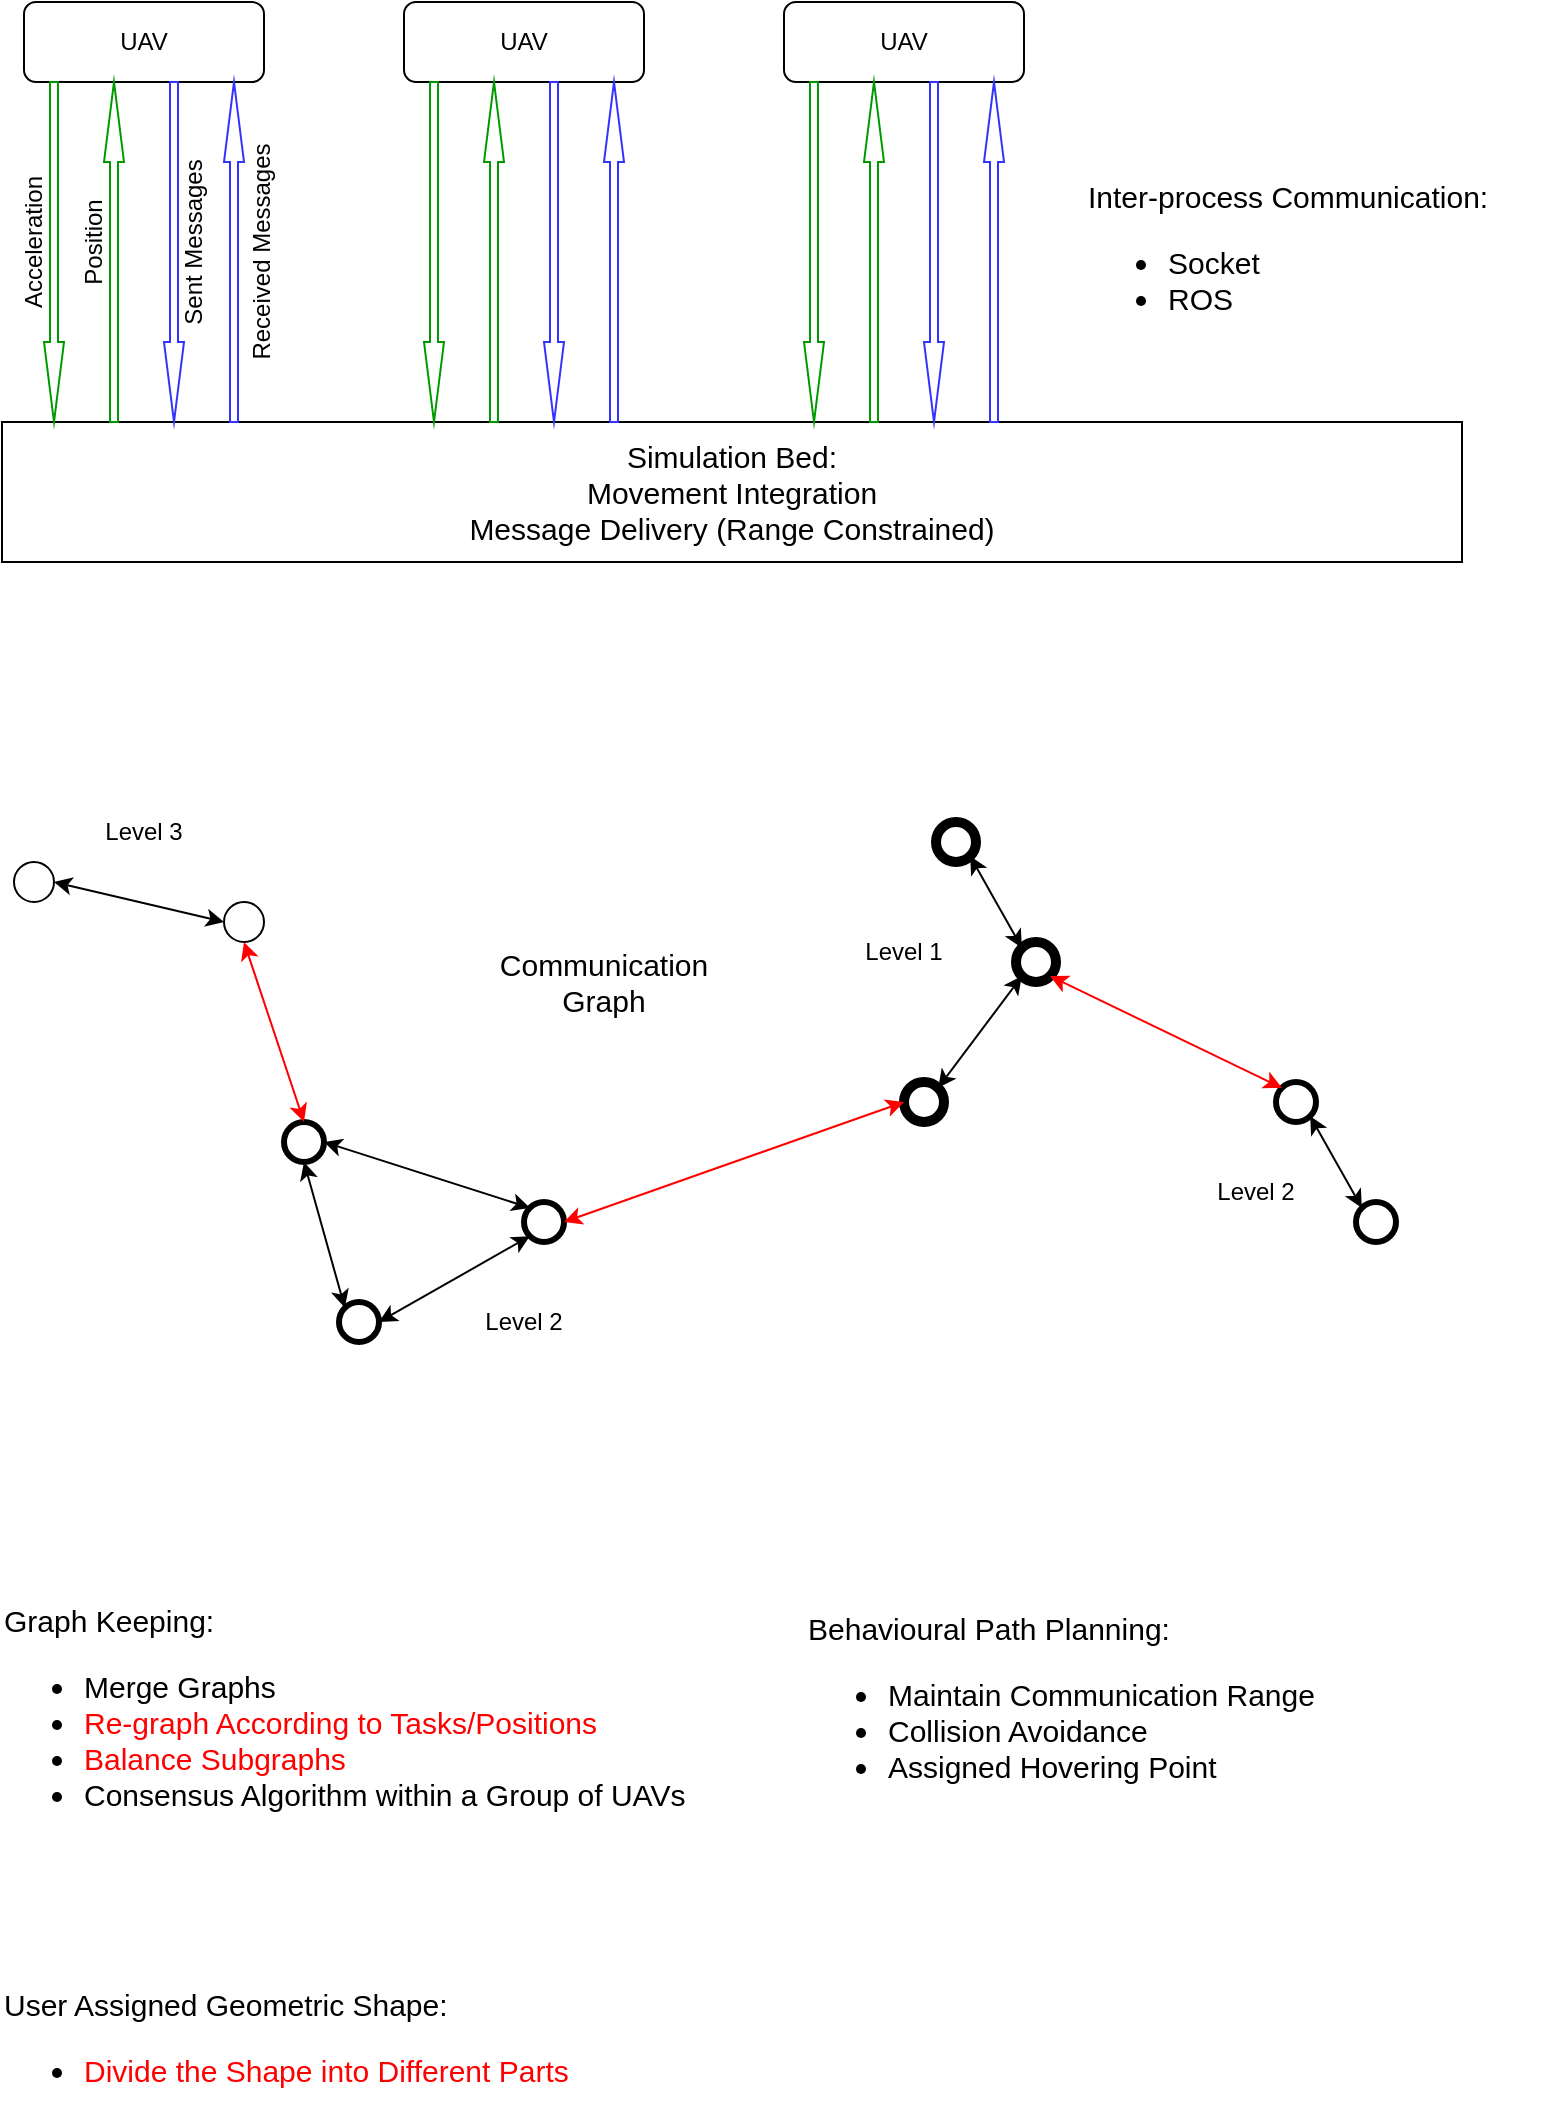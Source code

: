 <mxfile version="24.4.8" type="device">
  <diagram name="Page-1" id="dOy_JTWbOP4DsqO4voi2">
    <mxGraphModel dx="1026" dy="659" grid="1" gridSize="10" guides="1" tooltips="1" connect="1" arrows="1" fold="1" page="1" pageScale="1" pageWidth="827" pageHeight="1169" math="0" shadow="0">
      <root>
        <mxCell id="0" />
        <mxCell id="1" parent="0" />
        <mxCell id="R-u_yr59Z5yNIQ2PeN1e-1" value="UAV" style="rounded=1;whiteSpace=wrap;html=1;" parent="1" vertex="1">
          <mxGeometry x="40" y="50" width="120" height="40" as="geometry" />
        </mxCell>
        <mxCell id="R-u_yr59Z5yNIQ2PeN1e-5" value="&lt;div style=&quot;font-size: 15px;&quot;&gt;Simulation Bed:&lt;/div&gt;Movement Integration&lt;div style=&quot;font-size: 15px;&quot;&gt;Message Delivery (Range Constrained)&lt;/div&gt;" style="rounded=0;whiteSpace=wrap;html=1;fontSize=15;" parent="1" vertex="1">
          <mxGeometry x="29" y="260" width="730" height="70" as="geometry" />
        </mxCell>
        <mxCell id="R-u_yr59Z5yNIQ2PeN1e-7" value="" style="html=1;shadow=0;dashed=0;align=center;verticalAlign=middle;shape=mxgraph.arrows2.arrow;dy=0.6;dx=40;direction=south;notch=0;strokeColor=#3333FF;" parent="1" vertex="1">
          <mxGeometry x="110" y="90" width="10" height="170" as="geometry" />
        </mxCell>
        <mxCell id="R-u_yr59Z5yNIQ2PeN1e-8" value="" style="html=1;shadow=0;dashed=0;align=center;verticalAlign=middle;shape=mxgraph.arrows2.arrow;dy=0.6;dx=40;direction=north;notch=0;strokeColor=#3333FF;" parent="1" vertex="1">
          <mxGeometry x="140" y="90" width="10" height="170" as="geometry" />
        </mxCell>
        <mxCell id="R-u_yr59Z5yNIQ2PeN1e-10" value="" style="html=1;shadow=0;dashed=0;align=center;verticalAlign=middle;shape=mxgraph.arrows2.arrow;dy=0.6;dx=40;direction=south;notch=0;strokeColor=#009900;" parent="1" vertex="1">
          <mxGeometry x="50" y="90" width="10" height="170" as="geometry" />
        </mxCell>
        <mxCell id="R-u_yr59Z5yNIQ2PeN1e-11" value="" style="html=1;shadow=0;dashed=0;align=center;verticalAlign=middle;shape=mxgraph.arrows2.arrow;dy=0.6;dx=40;direction=north;notch=0;strokeColor=#009900;" parent="1" vertex="1">
          <mxGeometry x="80" y="90" width="10" height="170" as="geometry" />
        </mxCell>
        <mxCell id="R-u_yr59Z5yNIQ2PeN1e-12" value="Position" style="text;html=1;align=center;verticalAlign=middle;whiteSpace=wrap;rounded=0;direction=east;flipV=0;flipH=1;rotation=270;" parent="1" vertex="1">
          <mxGeometry x="40" y="160" width="70" height="20" as="geometry" />
        </mxCell>
        <mxCell id="R-u_yr59Z5yNIQ2PeN1e-13" value="Acceleration" style="text;html=1;align=center;verticalAlign=middle;whiteSpace=wrap;rounded=0;direction=east;flipV=0;flipH=1;rotation=270;" parent="1" vertex="1">
          <mxGeometry x="10" y="160" width="70" height="20" as="geometry" />
        </mxCell>
        <mxCell id="R-u_yr59Z5yNIQ2PeN1e-14" value="Received Messages" style="text;html=1;align=center;verticalAlign=middle;whiteSpace=wrap;rounded=0;direction=east;flipV=0;flipH=1;rotation=270;" parent="1" vertex="1">
          <mxGeometry x="100" y="165" width="117.5" height="20" as="geometry" />
        </mxCell>
        <mxCell id="R-u_yr59Z5yNIQ2PeN1e-15" value="Sent Messages" style="text;html=1;align=center;verticalAlign=middle;whiteSpace=wrap;rounded=0;direction=east;flipV=0;flipH=1;rotation=270;" parent="1" vertex="1">
          <mxGeometry x="80" y="160" width="90" height="20" as="geometry" />
        </mxCell>
        <mxCell id="R-u_yr59Z5yNIQ2PeN1e-21" value="UAV" style="rounded=1;whiteSpace=wrap;html=1;" parent="1" vertex="1">
          <mxGeometry x="230" y="50" width="120" height="40" as="geometry" />
        </mxCell>
        <mxCell id="R-u_yr59Z5yNIQ2PeN1e-22" value="" style="html=1;shadow=0;dashed=0;align=center;verticalAlign=middle;shape=mxgraph.arrows2.arrow;dy=0.6;dx=40;direction=south;notch=0;strokeColor=#3333FF;" parent="1" vertex="1">
          <mxGeometry x="300" y="90" width="10" height="170" as="geometry" />
        </mxCell>
        <mxCell id="R-u_yr59Z5yNIQ2PeN1e-23" value="" style="html=1;shadow=0;dashed=0;align=center;verticalAlign=middle;shape=mxgraph.arrows2.arrow;dy=0.6;dx=40;direction=north;notch=0;strokeColor=#3333FF;" parent="1" vertex="1">
          <mxGeometry x="330" y="90" width="10" height="170" as="geometry" />
        </mxCell>
        <mxCell id="R-u_yr59Z5yNIQ2PeN1e-24" value="" style="html=1;shadow=0;dashed=0;align=center;verticalAlign=middle;shape=mxgraph.arrows2.arrow;dy=0.6;dx=40;direction=south;notch=0;strokeColor=#009900;" parent="1" vertex="1">
          <mxGeometry x="240" y="90" width="10" height="170" as="geometry" />
        </mxCell>
        <mxCell id="R-u_yr59Z5yNIQ2PeN1e-25" value="" style="html=1;shadow=0;dashed=0;align=center;verticalAlign=middle;shape=mxgraph.arrows2.arrow;dy=0.6;dx=40;direction=north;notch=0;strokeColor=#009900;" parent="1" vertex="1">
          <mxGeometry x="270" y="90" width="10" height="170" as="geometry" />
        </mxCell>
        <mxCell id="R-u_yr59Z5yNIQ2PeN1e-30" value="UAV" style="rounded=1;whiteSpace=wrap;html=1;" parent="1" vertex="1">
          <mxGeometry x="420" y="50" width="120" height="40" as="geometry" />
        </mxCell>
        <mxCell id="R-u_yr59Z5yNIQ2PeN1e-31" value="" style="html=1;shadow=0;dashed=0;align=center;verticalAlign=middle;shape=mxgraph.arrows2.arrow;dy=0.6;dx=40;direction=south;notch=0;strokeColor=#3333FF;" parent="1" vertex="1">
          <mxGeometry x="490" y="90" width="10" height="170" as="geometry" />
        </mxCell>
        <mxCell id="R-u_yr59Z5yNIQ2PeN1e-32" value="" style="html=1;shadow=0;dashed=0;align=center;verticalAlign=middle;shape=mxgraph.arrows2.arrow;dy=0.6;dx=40;direction=north;notch=0;strokeColor=#3333FF;" parent="1" vertex="1">
          <mxGeometry x="520" y="90" width="10" height="170" as="geometry" />
        </mxCell>
        <mxCell id="R-u_yr59Z5yNIQ2PeN1e-33" value="" style="html=1;shadow=0;dashed=0;align=center;verticalAlign=middle;shape=mxgraph.arrows2.arrow;dy=0.6;dx=40;direction=south;notch=0;strokeColor=#009900;" parent="1" vertex="1">
          <mxGeometry x="430" y="90" width="10" height="170" as="geometry" />
        </mxCell>
        <mxCell id="R-u_yr59Z5yNIQ2PeN1e-34" value="" style="html=1;shadow=0;dashed=0;align=center;verticalAlign=middle;shape=mxgraph.arrows2.arrow;dy=0.6;dx=40;direction=north;notch=0;strokeColor=#009900;" parent="1" vertex="1">
          <mxGeometry x="460" y="90" width="10" height="170" as="geometry" />
        </mxCell>
        <mxCell id="R-u_yr59Z5yNIQ2PeN1e-36" value="&lt;span style=&quot;background-color: initial; font-size: 15px;&quot;&gt;Inter-process Communication:&lt;/span&gt;&lt;br style=&quot;font-size: 15px;&quot;&gt;&lt;ul style=&quot;font-size: 15px;&quot;&gt;&lt;li style=&quot;font-size: 15px;&quot;&gt;&lt;span style=&quot;background-color: initial; font-size: 15px;&quot;&gt;Socket&lt;/span&gt;&lt;/li&gt;&lt;li style=&quot;font-size: 15px;&quot;&gt;&lt;span style=&quot;background-color: initial; font-size: 15px;&quot;&gt;ROS&lt;/span&gt;&lt;/li&gt;&lt;/ul&gt;" style="text;html=1;align=left;verticalAlign=middle;whiteSpace=wrap;rounded=0;fontSize=15;" parent="1" vertex="1">
          <mxGeometry x="570" y="130" width="220" height="100" as="geometry" />
        </mxCell>
        <mxCell id="R-u_yr59Z5yNIQ2PeN1e-37" value="" style="ellipse;whiteSpace=wrap;html=1;aspect=fixed;strokeWidth=5;" parent="1" vertex="1">
          <mxGeometry x="496" y="460" width="20" height="20" as="geometry" />
        </mxCell>
        <mxCell id="R-u_yr59Z5yNIQ2PeN1e-38" value="" style="ellipse;whiteSpace=wrap;html=1;aspect=fixed;strokeWidth=3;" parent="1" vertex="1">
          <mxGeometry x="290" y="650" width="20" height="20" as="geometry" />
        </mxCell>
        <mxCell id="R-u_yr59Z5yNIQ2PeN1e-39" value="" style="ellipse;whiteSpace=wrap;html=1;aspect=fixed;strokeWidth=3;" parent="1" vertex="1">
          <mxGeometry x="197.5" y="700" width="20" height="20" as="geometry" />
        </mxCell>
        <mxCell id="R-u_yr59Z5yNIQ2PeN1e-40" value="" style="ellipse;whiteSpace=wrap;html=1;aspect=fixed;strokeWidth=5;" parent="1" vertex="1">
          <mxGeometry x="536" y="520" width="20" height="20" as="geometry" />
        </mxCell>
        <mxCell id="R-u_yr59Z5yNIQ2PeN1e-41" value="" style="ellipse;whiteSpace=wrap;html=1;aspect=fixed;strokeWidth=5;" parent="1" vertex="1">
          <mxGeometry x="480" y="590" width="20" height="20" as="geometry" />
        </mxCell>
        <mxCell id="R-u_yr59Z5yNIQ2PeN1e-42" value="" style="ellipse;whiteSpace=wrap;html=1;aspect=fixed;strokeWidth=3;" parent="1" vertex="1">
          <mxGeometry x="666" y="590" width="20" height="20" as="geometry" />
        </mxCell>
        <mxCell id="R-u_yr59Z5yNIQ2PeN1e-43" value="" style="ellipse;whiteSpace=wrap;html=1;aspect=fixed;strokeWidth=3;" parent="1" vertex="1">
          <mxGeometry x="706" y="650" width="20" height="20" as="geometry" />
        </mxCell>
        <mxCell id="R-u_yr59Z5yNIQ2PeN1e-44" value="" style="ellipse;whiteSpace=wrap;html=1;aspect=fixed;" parent="1" vertex="1">
          <mxGeometry x="35" y="480" width="20" height="20" as="geometry" />
        </mxCell>
        <mxCell id="R-u_yr59Z5yNIQ2PeN1e-45" value="" style="ellipse;whiteSpace=wrap;html=1;aspect=fixed;strokeWidth=3;" parent="1" vertex="1">
          <mxGeometry x="170" y="610" width="20" height="20" as="geometry" />
        </mxCell>
        <mxCell id="R-u_yr59Z5yNIQ2PeN1e-48" value="" style="endArrow=classic;startArrow=classic;html=1;rounded=0;entryX=1;entryY=1;entryDx=0;entryDy=0;exitX=0;exitY=0;exitDx=0;exitDy=0;" parent="1" source="R-u_yr59Z5yNIQ2PeN1e-40" target="R-u_yr59Z5yNIQ2PeN1e-37" edge="1">
          <mxGeometry width="50" height="50" relative="1" as="geometry">
            <mxPoint x="460" y="630" as="sourcePoint" />
            <mxPoint x="510" y="580" as="targetPoint" />
          </mxGeometry>
        </mxCell>
        <mxCell id="R-u_yr59Z5yNIQ2PeN1e-50" value="" style="endArrow=classic;startArrow=classic;html=1;rounded=0;entryX=0;entryY=1;entryDx=0;entryDy=0;exitX=1;exitY=0;exitDx=0;exitDy=0;" parent="1" source="R-u_yr59Z5yNIQ2PeN1e-41" target="R-u_yr59Z5yNIQ2PeN1e-40" edge="1">
          <mxGeometry width="50" height="50" relative="1" as="geometry">
            <mxPoint x="460" y="630" as="sourcePoint" />
            <mxPoint x="510" y="580" as="targetPoint" />
          </mxGeometry>
        </mxCell>
        <mxCell id="R-u_yr59Z5yNIQ2PeN1e-51" value="" style="endArrow=classic;startArrow=classic;html=1;rounded=0;exitX=1;exitY=0.5;exitDx=0;exitDy=0;entryX=0;entryY=1;entryDx=0;entryDy=0;" parent="1" source="R-u_yr59Z5yNIQ2PeN1e-39" target="R-u_yr59Z5yNIQ2PeN1e-38" edge="1">
          <mxGeometry width="50" height="50" relative="1" as="geometry">
            <mxPoint x="460" y="630" as="sourcePoint" />
            <mxPoint x="510" y="580" as="targetPoint" />
          </mxGeometry>
        </mxCell>
        <mxCell id="R-u_yr59Z5yNIQ2PeN1e-52" value="" style="ellipse;whiteSpace=wrap;html=1;aspect=fixed;" parent="1" vertex="1">
          <mxGeometry x="140" y="500" width="20" height="20" as="geometry" />
        </mxCell>
        <mxCell id="R-u_yr59Z5yNIQ2PeN1e-53" value="" style="endArrow=classic;startArrow=classic;html=1;rounded=0;exitX=1;exitY=0.5;exitDx=0;exitDy=0;entryX=0;entryY=0;entryDx=0;entryDy=0;" parent="1" source="R-u_yr59Z5yNIQ2PeN1e-45" target="R-u_yr59Z5yNIQ2PeN1e-38" edge="1">
          <mxGeometry width="50" height="50" relative="1" as="geometry">
            <mxPoint x="460" y="630" as="sourcePoint" />
            <mxPoint x="510" y="580" as="targetPoint" />
          </mxGeometry>
        </mxCell>
        <mxCell id="R-u_yr59Z5yNIQ2PeN1e-54" value="" style="endArrow=classic;startArrow=classic;html=1;rounded=0;entryX=0.5;entryY=1;entryDx=0;entryDy=0;exitX=0;exitY=0;exitDx=0;exitDy=0;" parent="1" source="R-u_yr59Z5yNIQ2PeN1e-39" target="R-u_yr59Z5yNIQ2PeN1e-45" edge="1">
          <mxGeometry width="50" height="50" relative="1" as="geometry">
            <mxPoint x="460" y="630" as="sourcePoint" />
            <mxPoint x="510" y="580" as="targetPoint" />
          </mxGeometry>
        </mxCell>
        <mxCell id="R-u_yr59Z5yNIQ2PeN1e-55" value="" style="endArrow=classic;startArrow=classic;html=1;rounded=0;entryX=0;entryY=0;entryDx=0;entryDy=0;exitX=1;exitY=1;exitDx=0;exitDy=0;" parent="1" source="R-u_yr59Z5yNIQ2PeN1e-42" target="R-u_yr59Z5yNIQ2PeN1e-43" edge="1">
          <mxGeometry width="50" height="50" relative="1" as="geometry">
            <mxPoint x="460" y="630" as="sourcePoint" />
            <mxPoint x="510" y="580" as="targetPoint" />
          </mxGeometry>
        </mxCell>
        <mxCell id="R-u_yr59Z5yNIQ2PeN1e-56" value="" style="endArrow=classic;startArrow=classic;html=1;rounded=0;entryX=1;entryY=0.5;entryDx=0;entryDy=0;exitX=0;exitY=0.5;exitDx=0;exitDy=0;" parent="1" source="R-u_yr59Z5yNIQ2PeN1e-52" target="R-u_yr59Z5yNIQ2PeN1e-44" edge="1">
          <mxGeometry width="50" height="50" relative="1" as="geometry">
            <mxPoint x="460" y="630" as="sourcePoint" />
            <mxPoint x="510" y="580" as="targetPoint" />
          </mxGeometry>
        </mxCell>
        <mxCell id="R-u_yr59Z5yNIQ2PeN1e-57" value="" style="endArrow=classic;startArrow=classic;html=1;rounded=0;exitX=1;exitY=0.5;exitDx=0;exitDy=0;entryX=0;entryY=0.5;entryDx=0;entryDy=0;strokeColor=#FF0000;" parent="1" source="R-u_yr59Z5yNIQ2PeN1e-38" target="R-u_yr59Z5yNIQ2PeN1e-41" edge="1">
          <mxGeometry width="50" height="50" relative="1" as="geometry">
            <mxPoint x="460" y="630" as="sourcePoint" />
            <mxPoint x="510" y="580" as="targetPoint" />
          </mxGeometry>
        </mxCell>
        <mxCell id="R-u_yr59Z5yNIQ2PeN1e-58" value="" style="endArrow=classic;startArrow=classic;html=1;rounded=0;exitX=0;exitY=0;exitDx=0;exitDy=0;entryX=1;entryY=1;entryDx=0;entryDy=0;strokeColor=#FF0000;" parent="1" source="R-u_yr59Z5yNIQ2PeN1e-42" target="R-u_yr59Z5yNIQ2PeN1e-40" edge="1">
          <mxGeometry width="50" height="50" relative="1" as="geometry">
            <mxPoint x="320" y="670" as="sourcePoint" />
            <mxPoint x="490" y="610" as="targetPoint" />
          </mxGeometry>
        </mxCell>
        <mxCell id="R-u_yr59Z5yNIQ2PeN1e-59" value="" style="endArrow=classic;startArrow=classic;html=1;rounded=0;exitX=0.5;exitY=0;exitDx=0;exitDy=0;entryX=0.5;entryY=1;entryDx=0;entryDy=0;strokeColor=#FF0000;" parent="1" source="R-u_yr59Z5yNIQ2PeN1e-45" target="R-u_yr59Z5yNIQ2PeN1e-52" edge="1">
          <mxGeometry width="50" height="50" relative="1" as="geometry">
            <mxPoint x="679" y="603" as="sourcePoint" />
            <mxPoint x="563" y="547" as="targetPoint" />
          </mxGeometry>
        </mxCell>
        <mxCell id="R-u_yr59Z5yNIQ2PeN1e-60" value="Level 1" style="text;html=1;align=center;verticalAlign=middle;whiteSpace=wrap;rounded=0;" parent="1" vertex="1">
          <mxGeometry x="450" y="510" width="60" height="30" as="geometry" />
        </mxCell>
        <mxCell id="R-u_yr59Z5yNIQ2PeN1e-61" value="Level 2" style="text;html=1;align=center;verticalAlign=middle;whiteSpace=wrap;rounded=0;" parent="1" vertex="1">
          <mxGeometry x="260" y="695" width="60" height="30" as="geometry" />
        </mxCell>
        <mxCell id="R-u_yr59Z5yNIQ2PeN1e-62" value="Level 2" style="text;html=1;align=center;verticalAlign=middle;whiteSpace=wrap;rounded=0;" parent="1" vertex="1">
          <mxGeometry x="626" y="630" width="60" height="30" as="geometry" />
        </mxCell>
        <mxCell id="R-u_yr59Z5yNIQ2PeN1e-63" value="Level 3" style="text;html=1;align=center;verticalAlign=middle;whiteSpace=wrap;rounded=0;" parent="1" vertex="1">
          <mxGeometry x="70" y="450" width="60" height="30" as="geometry" />
        </mxCell>
        <mxCell id="R-u_yr59Z5yNIQ2PeN1e-65" value="Graph Keeping:&lt;div style=&quot;font-size: 15px;&quot;&gt;&lt;ul style=&quot;font-size: 15px;&quot;&gt;&lt;li style=&quot;font-size: 15px;&quot;&gt;Merge Graphs&lt;/li&gt;&lt;li style=&quot;font-size: 15px;&quot;&gt;&lt;font color=&quot;#ff0000&quot;&gt;Re-graph According to Tasks/Positions&lt;/font&gt;&lt;/li&gt;&lt;li style=&quot;font-size: 15px;&quot;&gt;&lt;font color=&quot;#ff0000&quot;&gt;Balance Subgraphs&lt;/font&gt;&lt;/li&gt;&lt;li style=&quot;font-size: 15px;&quot;&gt;Consensus Algorithm within a Group of UAVs&lt;br&gt;&lt;/li&gt;&lt;/ul&gt;&lt;/div&gt;" style="text;html=1;align=left;verticalAlign=middle;whiteSpace=wrap;rounded=0;fontSize=15;" parent="1" vertex="1">
          <mxGeometry x="28" y="850" width="352" height="120" as="geometry" />
        </mxCell>
        <mxCell id="sjB_3AdzFpJV5kdC9Lz2-1" value="Behavioural Path Planning:&lt;div style=&quot;font-size: 15px;&quot;&gt;&lt;ul style=&quot;font-size: 15px;&quot;&gt;&lt;li style=&quot;font-size: 15px;&quot;&gt;Maintain Communication Range&lt;/li&gt;&lt;li style=&quot;font-size: 15px;&quot;&gt;Collision Avoidance&lt;br&gt;&lt;/li&gt;&lt;li style=&quot;font-size: 15px;&quot;&gt;Assigned Hovering Point&lt;/li&gt;&lt;/ul&gt;&lt;/div&gt;" style="text;html=1;align=left;verticalAlign=middle;whiteSpace=wrap;rounded=0;fontSize=15;" vertex="1" parent="1">
          <mxGeometry x="430" y="850" width="379" height="110" as="geometry" />
        </mxCell>
        <mxCell id="sjB_3AdzFpJV5kdC9Lz2-2" value="&lt;div style=&quot;font-size: 15px;&quot;&gt;&lt;span style=&quot;background-color: initial;&quot;&gt;User Assigned Geometric Shape:&lt;/span&gt;&lt;br&gt;&lt;ul style=&quot;font-size: 15px;&quot;&gt;&lt;li style=&quot;font-size: 15px;&quot;&gt;&lt;span style=&quot;color: rgb(255, 0, 0); background-color: initial;&quot;&gt;Divide the Shape into Different Parts&lt;/span&gt;&lt;br&gt;&lt;/li&gt;&lt;/ul&gt;&lt;/div&gt;" style="text;html=1;align=left;verticalAlign=middle;whiteSpace=wrap;rounded=0;fontSize=15;" vertex="1" parent="1">
          <mxGeometry x="28" y="1040" width="386" height="70" as="geometry" />
        </mxCell>
        <mxCell id="sjB_3AdzFpJV5kdC9Lz2-3" value="Communication Graph" style="text;html=1;align=center;verticalAlign=middle;whiteSpace=wrap;rounded=0;fontSize=15;" vertex="1" parent="1">
          <mxGeometry x="270" y="520" width="120" height="40" as="geometry" />
        </mxCell>
      </root>
    </mxGraphModel>
  </diagram>
</mxfile>
